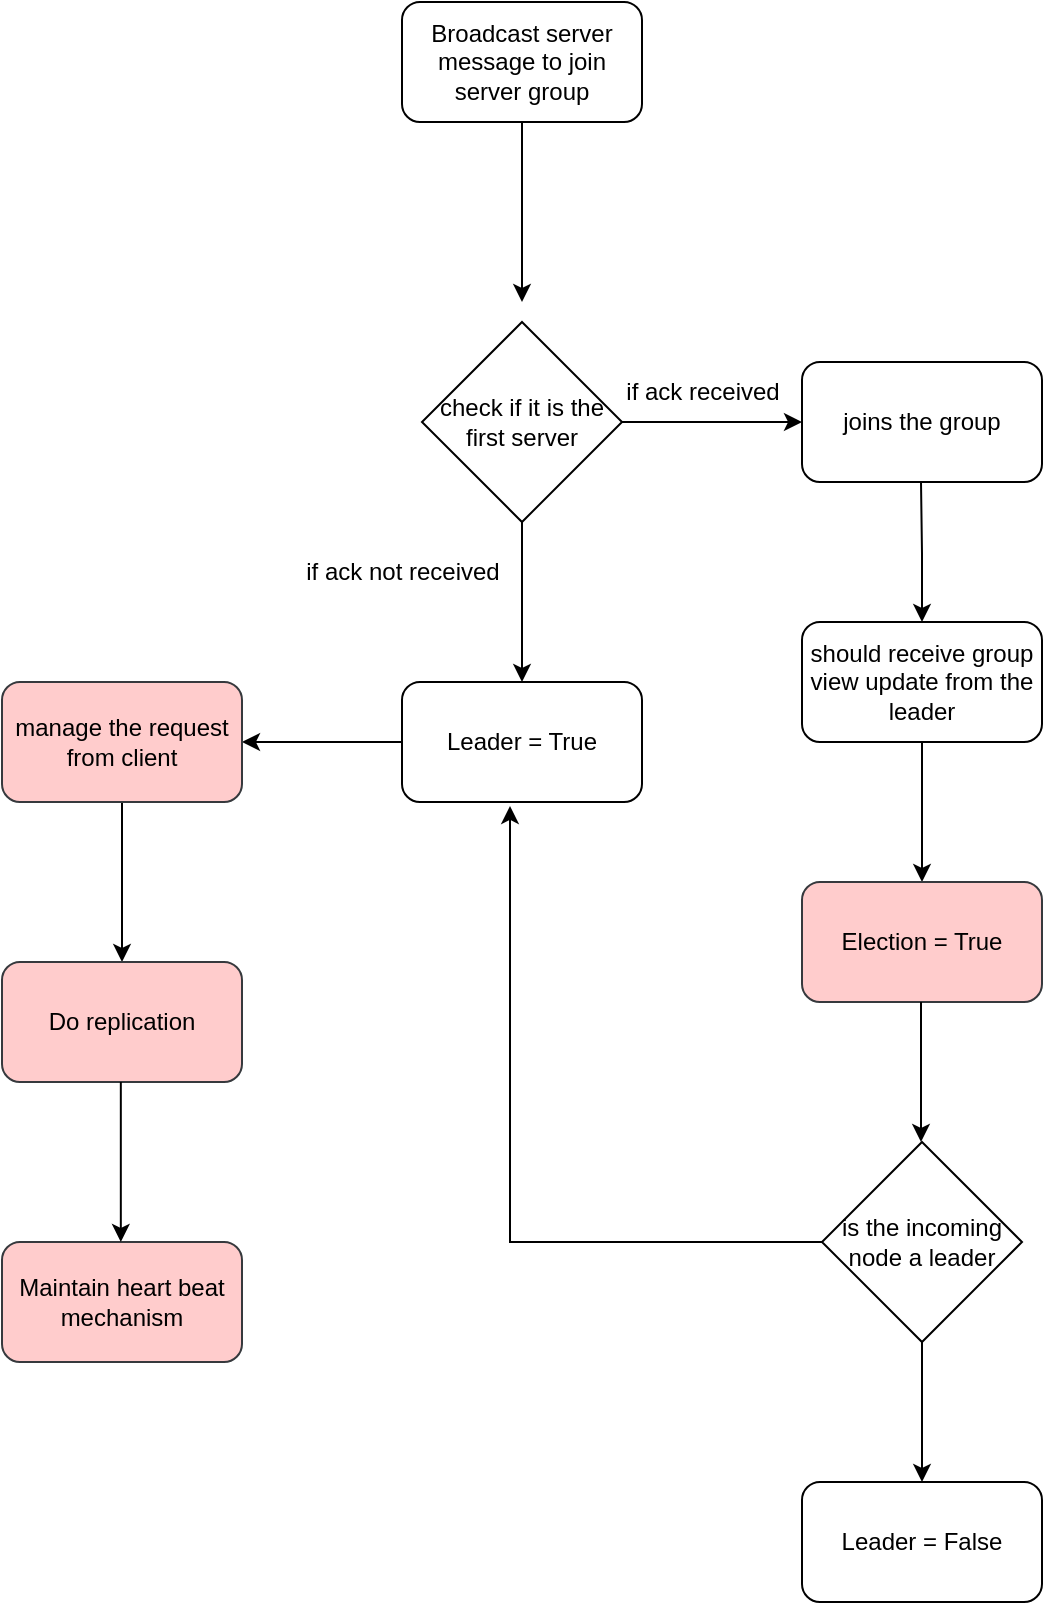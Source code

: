 <mxfile version="25.0.3">
  <diagram name="Page-1" id="oN9ZecGQS7CfBxAAvf_N">
    <mxGraphModel grid="1" page="1" gridSize="10" guides="1" tooltips="1" connect="1" arrows="1" fold="1" pageScale="1" pageWidth="850" pageHeight="1100" math="0" shadow="0">
      <root>
        <mxCell id="0" />
        <mxCell id="1" parent="0" />
        <mxCell id="jPTQ-v7icGIQt5V4qH2C-7" style="edgeStyle=orthogonalEdgeStyle;rounded=0;orthogonalLoop=1;jettySize=auto;html=1;" edge="1" parent="1" source="jPTQ-v7icGIQt5V4qH2C-1">
          <mxGeometry relative="1" as="geometry">
            <mxPoint x="600" y="250" as="targetPoint" />
          </mxGeometry>
        </mxCell>
        <mxCell id="jPTQ-v7icGIQt5V4qH2C-8" style="edgeStyle=orthogonalEdgeStyle;rounded=0;orthogonalLoop=1;jettySize=auto;html=1;" edge="1" parent="1" source="jPTQ-v7icGIQt5V4qH2C-1">
          <mxGeometry relative="1" as="geometry">
            <mxPoint x="460" y="380" as="targetPoint" />
          </mxGeometry>
        </mxCell>
        <mxCell id="jPTQ-v7icGIQt5V4qH2C-1" value="check if it is the first server" style="rhombus;whiteSpace=wrap;html=1;" vertex="1" parent="1">
          <mxGeometry x="410" y="200" width="100" height="100" as="geometry" />
        </mxCell>
        <mxCell id="jPTQ-v7icGIQt5V4qH2C-6" style="edgeStyle=orthogonalEdgeStyle;rounded=0;orthogonalLoop=1;jettySize=auto;html=1;" edge="1" parent="1" source="jPTQ-v7icGIQt5V4qH2C-2">
          <mxGeometry relative="1" as="geometry">
            <mxPoint x="460" y="190" as="targetPoint" />
          </mxGeometry>
        </mxCell>
        <mxCell id="jPTQ-v7icGIQt5V4qH2C-2" value="Broadcast server message to join server group" style="rounded=1;whiteSpace=wrap;html=1;" vertex="1" parent="1">
          <mxGeometry x="400" y="40" width="120" height="60" as="geometry" />
        </mxCell>
        <mxCell id="jPTQ-v7icGIQt5V4qH2C-9" value="if ack received" style="text;html=1;align=center;verticalAlign=middle;resizable=0;points=[];autosize=1;strokeColor=none;fillColor=none;" vertex="1" parent="1">
          <mxGeometry x="500" y="220" width="100" height="30" as="geometry" />
        </mxCell>
        <mxCell id="jPTQ-v7icGIQt5V4qH2C-10" value="if ack not received" style="text;html=1;align=center;verticalAlign=middle;resizable=0;points=[];autosize=1;strokeColor=none;fillColor=none;" vertex="1" parent="1">
          <mxGeometry x="340" y="310" width="120" height="30" as="geometry" />
        </mxCell>
        <mxCell id="jPTQ-v7icGIQt5V4qH2C-25" style="edgeStyle=orthogonalEdgeStyle;rounded=0;orthogonalLoop=1;jettySize=auto;html=1;" edge="1" parent="1" source="jPTQ-v7icGIQt5V4qH2C-11">
          <mxGeometry relative="1" as="geometry">
            <mxPoint x="320" y="410" as="targetPoint" />
          </mxGeometry>
        </mxCell>
        <mxCell id="jPTQ-v7icGIQt5V4qH2C-11" value="Leader = True" style="rounded=1;whiteSpace=wrap;html=1;" vertex="1" parent="1">
          <mxGeometry x="400" y="380" width="120" height="60" as="geometry" />
        </mxCell>
        <mxCell id="jPTQ-v7icGIQt5V4qH2C-12" value="joins the group" style="rounded=1;whiteSpace=wrap;html=1;" vertex="1" parent="1">
          <mxGeometry x="600" y="220" width="120" height="60" as="geometry" />
        </mxCell>
        <mxCell id="jPTQ-v7icGIQt5V4qH2C-13" style="edgeStyle=orthogonalEdgeStyle;rounded=0;orthogonalLoop=1;jettySize=auto;html=1;" edge="1" parent="1">
          <mxGeometry relative="1" as="geometry">
            <mxPoint x="660" y="350" as="targetPoint" />
            <mxPoint x="659.5" y="280" as="sourcePoint" />
          </mxGeometry>
        </mxCell>
        <mxCell id="jPTQ-v7icGIQt5V4qH2C-16" style="edgeStyle=orthogonalEdgeStyle;rounded=0;orthogonalLoop=1;jettySize=auto;html=1;" edge="1" parent="1" source="jPTQ-v7icGIQt5V4qH2C-14">
          <mxGeometry relative="1" as="geometry">
            <mxPoint x="660" y="480" as="targetPoint" />
          </mxGeometry>
        </mxCell>
        <mxCell id="jPTQ-v7icGIQt5V4qH2C-14" value="should receive group view update from the leader" style="rounded=1;whiteSpace=wrap;html=1;" vertex="1" parent="1">
          <mxGeometry x="600" y="350" width="120" height="60" as="geometry" />
        </mxCell>
        <mxCell id="jPTQ-v7icGIQt5V4qH2C-17" value="Election = True" style="rounded=1;whiteSpace=wrap;html=1;fillColor=#ffcccc;strokeColor=#36393d;" vertex="1" parent="1">
          <mxGeometry x="600" y="480" width="120" height="60" as="geometry" />
        </mxCell>
        <mxCell id="jPTQ-v7icGIQt5V4qH2C-18" style="edgeStyle=orthogonalEdgeStyle;rounded=0;orthogonalLoop=1;jettySize=auto;html=1;" edge="1" parent="1">
          <mxGeometry relative="1" as="geometry">
            <mxPoint x="659.5" y="610" as="targetPoint" />
            <mxPoint x="659.5" y="540" as="sourcePoint" />
          </mxGeometry>
        </mxCell>
        <mxCell id="jPTQ-v7icGIQt5V4qH2C-21" style="edgeStyle=orthogonalEdgeStyle;rounded=0;orthogonalLoop=1;jettySize=auto;html=1;" edge="1" parent="1" source="jPTQ-v7icGIQt5V4qH2C-19">
          <mxGeometry relative="1" as="geometry">
            <mxPoint x="660" y="780" as="targetPoint" />
          </mxGeometry>
        </mxCell>
        <mxCell id="jPTQ-v7icGIQt5V4qH2C-19" value="is the incoming node a leader" style="rhombus;whiteSpace=wrap;html=1;" vertex="1" parent="1">
          <mxGeometry x="610" y="610" width="100" height="100" as="geometry" />
        </mxCell>
        <mxCell id="jPTQ-v7icGIQt5V4qH2C-23" value="Leader = False" style="rounded=1;whiteSpace=wrap;html=1;" vertex="1" parent="1">
          <mxGeometry x="600" y="780" width="120" height="60" as="geometry" />
        </mxCell>
        <mxCell id="jPTQ-v7icGIQt5V4qH2C-24" style="edgeStyle=orthogonalEdgeStyle;rounded=0;orthogonalLoop=1;jettySize=auto;html=1;entryX=0.45;entryY=1.033;entryDx=0;entryDy=0;entryPerimeter=0;" edge="1" parent="1" source="jPTQ-v7icGIQt5V4qH2C-19" target="jPTQ-v7icGIQt5V4qH2C-11">
          <mxGeometry relative="1" as="geometry" />
        </mxCell>
        <mxCell id="jPTQ-v7icGIQt5V4qH2C-27" style="edgeStyle=orthogonalEdgeStyle;rounded=0;orthogonalLoop=1;jettySize=auto;html=1;" edge="1" parent="1" source="jPTQ-v7icGIQt5V4qH2C-26">
          <mxGeometry relative="1" as="geometry">
            <mxPoint x="260" y="520" as="targetPoint" />
          </mxGeometry>
        </mxCell>
        <mxCell id="jPTQ-v7icGIQt5V4qH2C-26" value="manage the request from client" style="rounded=1;whiteSpace=wrap;html=1;fillColor=#ffcccc;strokeColor=#36393d;" vertex="1" parent="1">
          <mxGeometry x="200" y="380" width="120" height="60" as="geometry" />
        </mxCell>
        <mxCell id="jPTQ-v7icGIQt5V4qH2C-28" value="Do replication" style="rounded=1;whiteSpace=wrap;html=1;fillColor=#ffcccc;strokeColor=#36393d;" vertex="1" parent="1">
          <mxGeometry x="200" y="520" width="120" height="60" as="geometry" />
        </mxCell>
        <mxCell id="Kqa7rKCuKnDpZmSYdbdC-1" value="Maintain heart beat mechanism" style="rounded=1;whiteSpace=wrap;html=1;fillColor=#ffcccc;strokeColor=#36393d;" vertex="1" parent="1">
          <mxGeometry x="200" y="660" width="120" height="60" as="geometry" />
        </mxCell>
        <mxCell id="Kqa7rKCuKnDpZmSYdbdC-2" style="edgeStyle=orthogonalEdgeStyle;rounded=0;orthogonalLoop=1;jettySize=auto;html=1;" edge="1" parent="1">
          <mxGeometry relative="1" as="geometry">
            <mxPoint x="259.41" y="660" as="targetPoint" />
            <mxPoint x="259.41" y="580" as="sourcePoint" />
          </mxGeometry>
        </mxCell>
      </root>
    </mxGraphModel>
  </diagram>
</mxfile>
